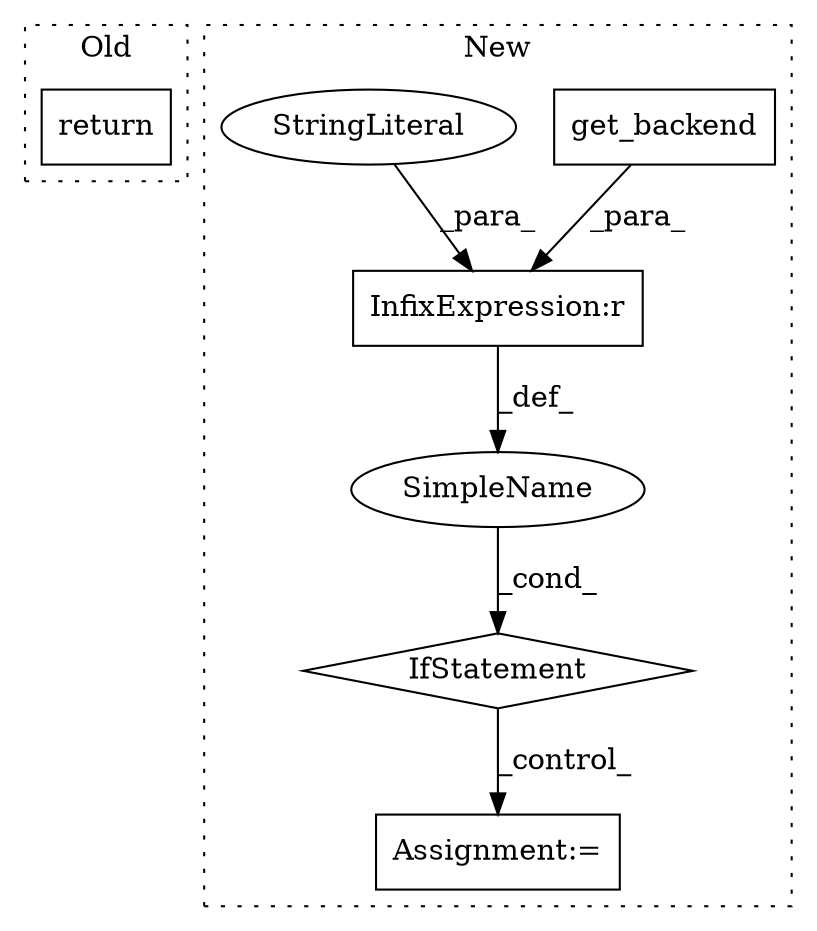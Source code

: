 digraph G {
subgraph cluster0 {
1 [label="return" a="41" s="5904" l="7" shape="box"];
label = "Old";
style="dotted";
}
subgraph cluster1 {
2 [label="get_backend" a="32" s="5829" l="13" shape="box"];
3 [label="IfStatement" a="25" s="5807,5852" l="4,2" shape="diamond"];
4 [label="InfixExpression:r" a="27" s="5842" l="4" shape="box"];
5 [label="StringLiteral" a="45" s="5846" l="6" shape="ellipse"];
6 [label="SimpleName" a="42" s="" l="" shape="ellipse"];
7 [label="Assignment:=" a="7" s="5873" l="1" shape="box"];
label = "New";
style="dotted";
}
2 -> 4 [label="_para_"];
3 -> 7 [label="_control_"];
4 -> 6 [label="_def_"];
5 -> 4 [label="_para_"];
6 -> 3 [label="_cond_"];
}
